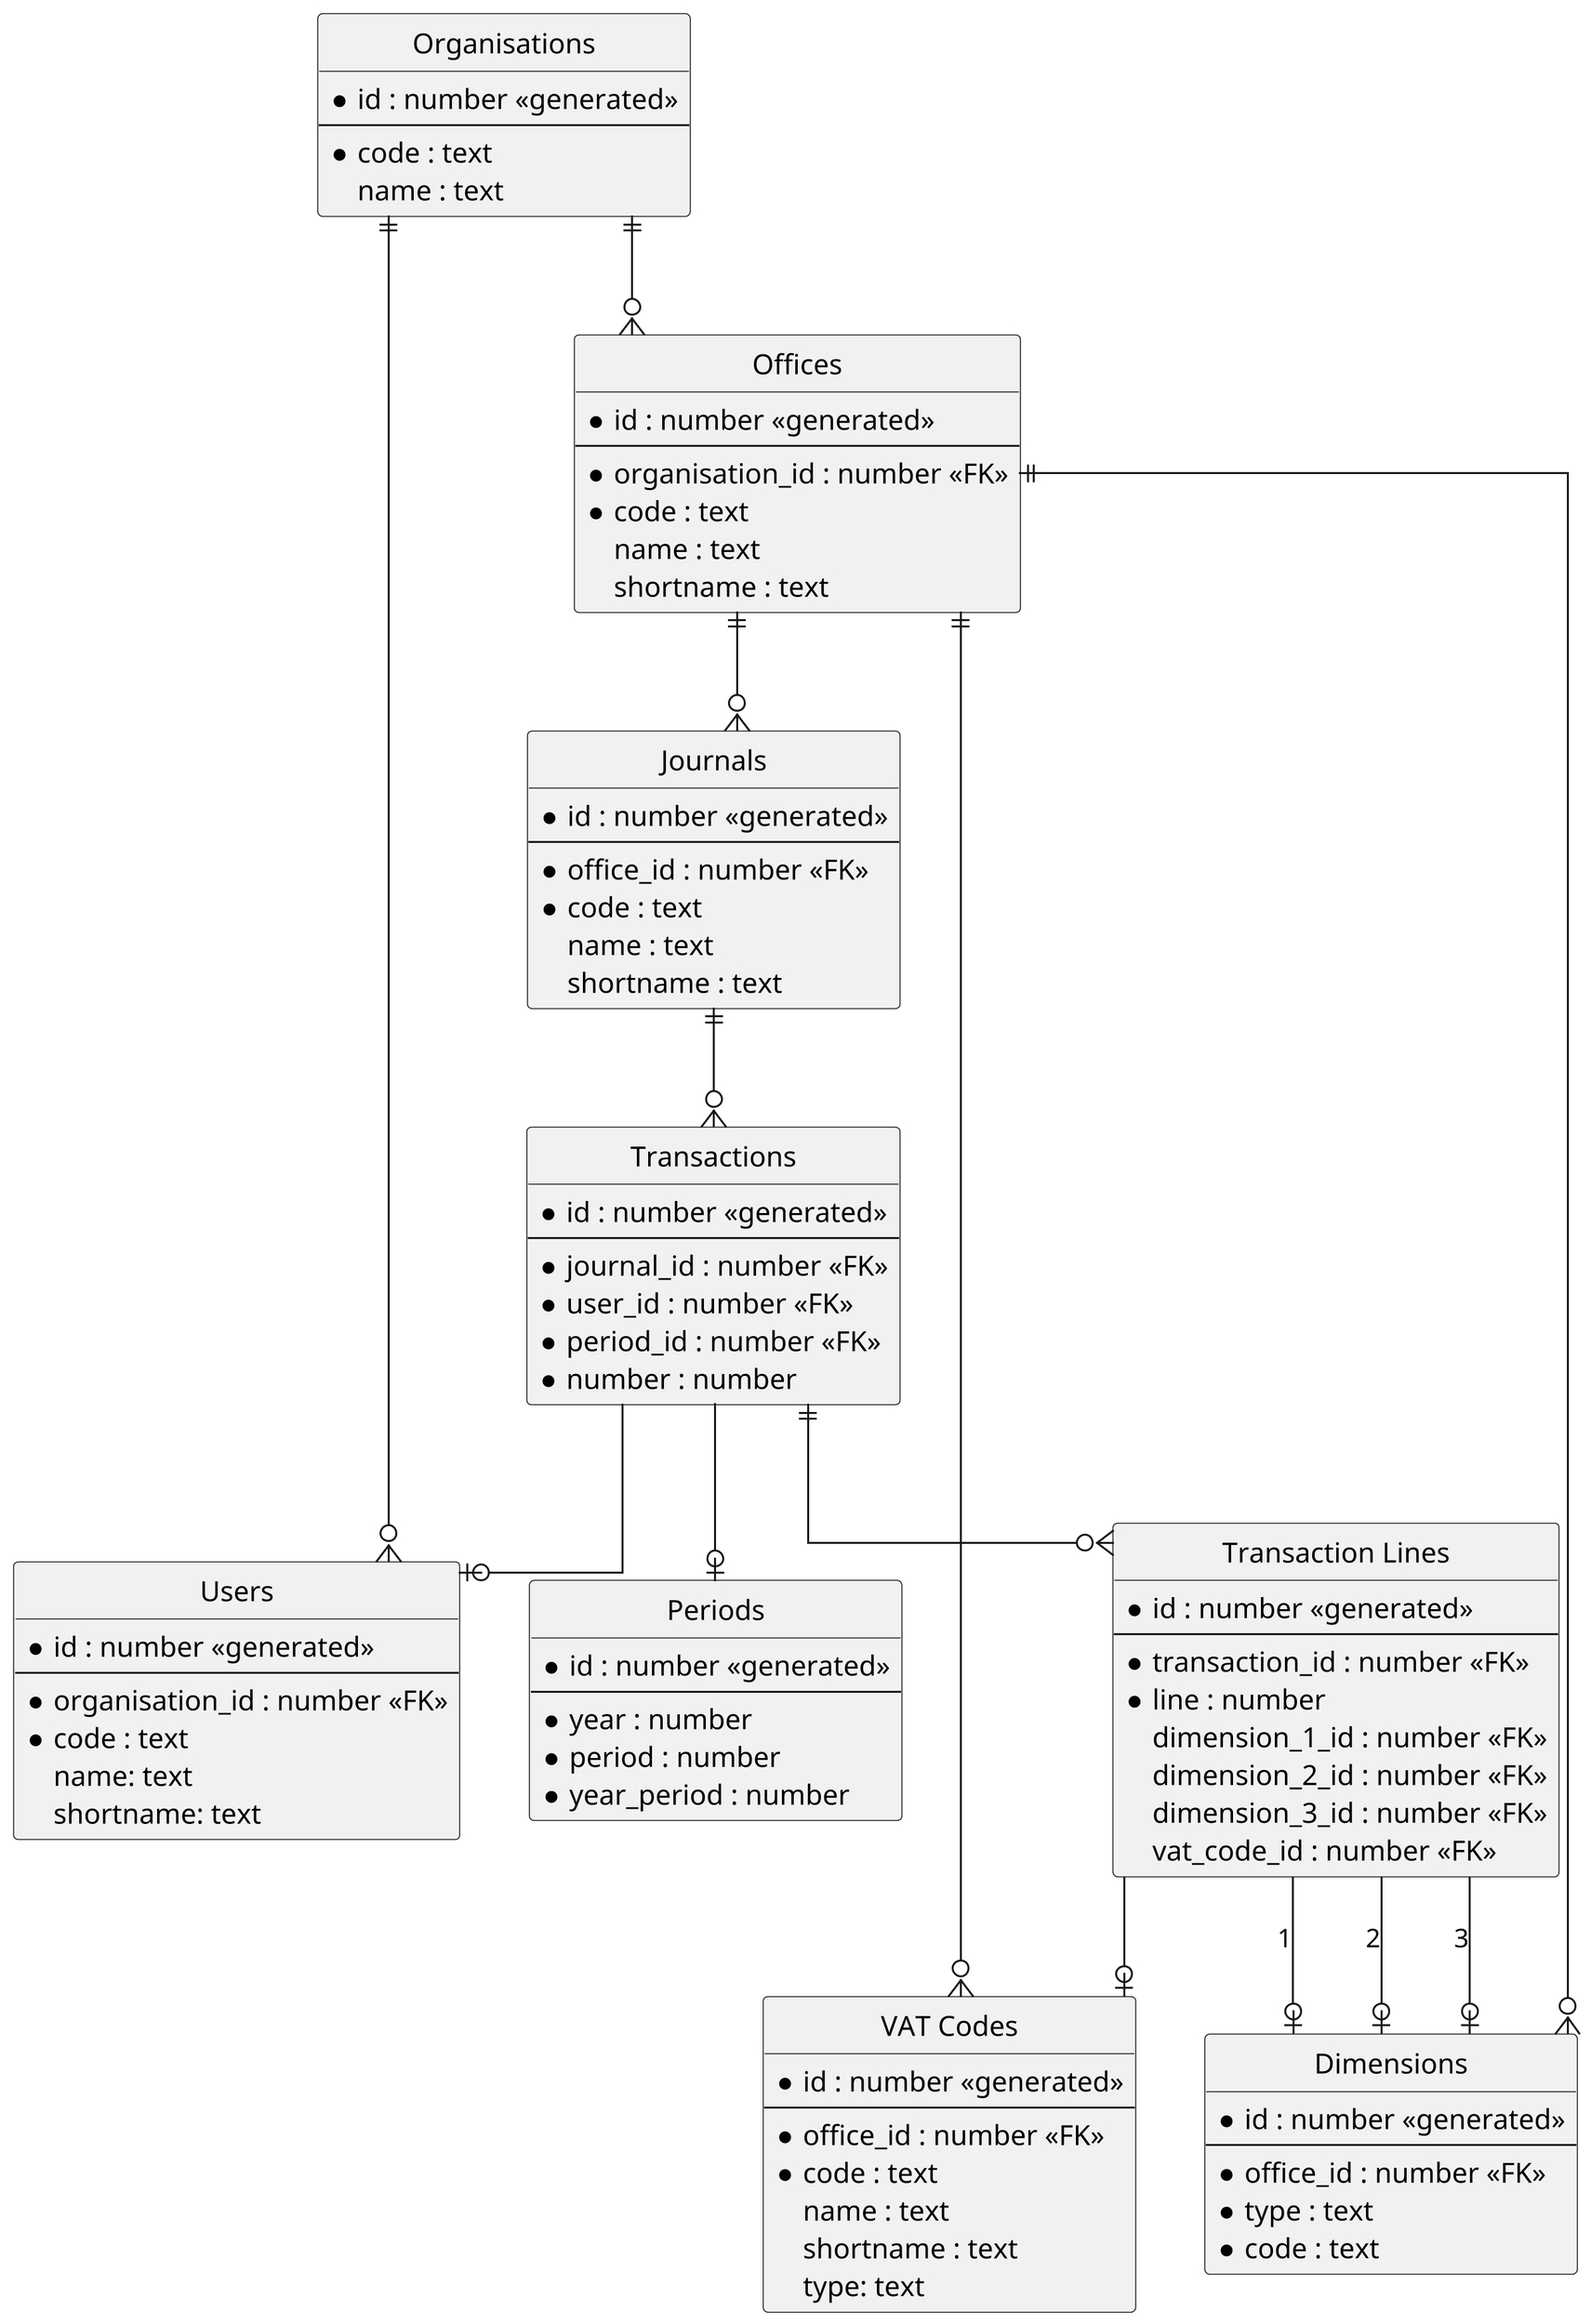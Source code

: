@startuml

' hide the spot
hide circle

' avoid problems with angled crows feet
skinparam linetype ortho

skinparam dpi 300

entity "Organisations" as organisation {
  *id : number <<generated>>
  --
  *code : text
  name : text
}

entity "Users" as user {
  *id : number <<generated>>
  --
  *organisation_id : number <<FK>>
  *code : text
  name: text
  shortname: text
}

entity "Offices" as office {
  *id : number <<generated>>
  --
  *organisation_id : number <<FK>>
  *code : text
  name : text
  shortname : text
}

entity "Journals" as journal {
  *id : number <<generated>>
  --
  *office_id : number <<FK>>
  *code : text
  name : text
  shortname : text
}

entity "Dimensions" as dimension {
  *id : number <<generated>>
  --
  *office_id : number <<FK>>
  *type : text
  *code : text
}

entity "Transactions" as transaction {
  *id : number <<generated>>
  --
  *journal_id : number <<FK>>
  *user_id : number <<FK>>
  *period_id : number <<FK>>
  *number : number
}

entity "Transaction Lines" as transaction_line {
  *id : number <<generated>>
  --
  *transaction_id : number <<FK>>
  *line : number
  dimension_1_id : number <<FK>>
  dimension_2_id : number <<FK>>
  dimension_3_id : number <<FK>>
  vat_code_id : number <<FK>>
}

entity "VAT Codes" as vat_code {
  *id : number <<generated>>
  --
  *office_id : number <<FK>>
  *code : text
  name : text
  shortname : text
  type: text
}

entity "Periods" as period {
  *id : number <<generated>>
  --
  *year : number
  *period : number
  *year_period : number
}

organisation ||--o{ user
organisation ||--o{ office
office ||--o{ journal
office ||--o{ dimension
office ||--o{ vat_code
journal ||--o{ transaction
transaction ||--o{ transaction_line
transaction --o| user
transaction --o| period
transaction_line --o| dimension : "1"
transaction_line --o| dimension : "2"
transaction_line --o| dimension : "3"
transaction_line --o| vat_code

@enduml
